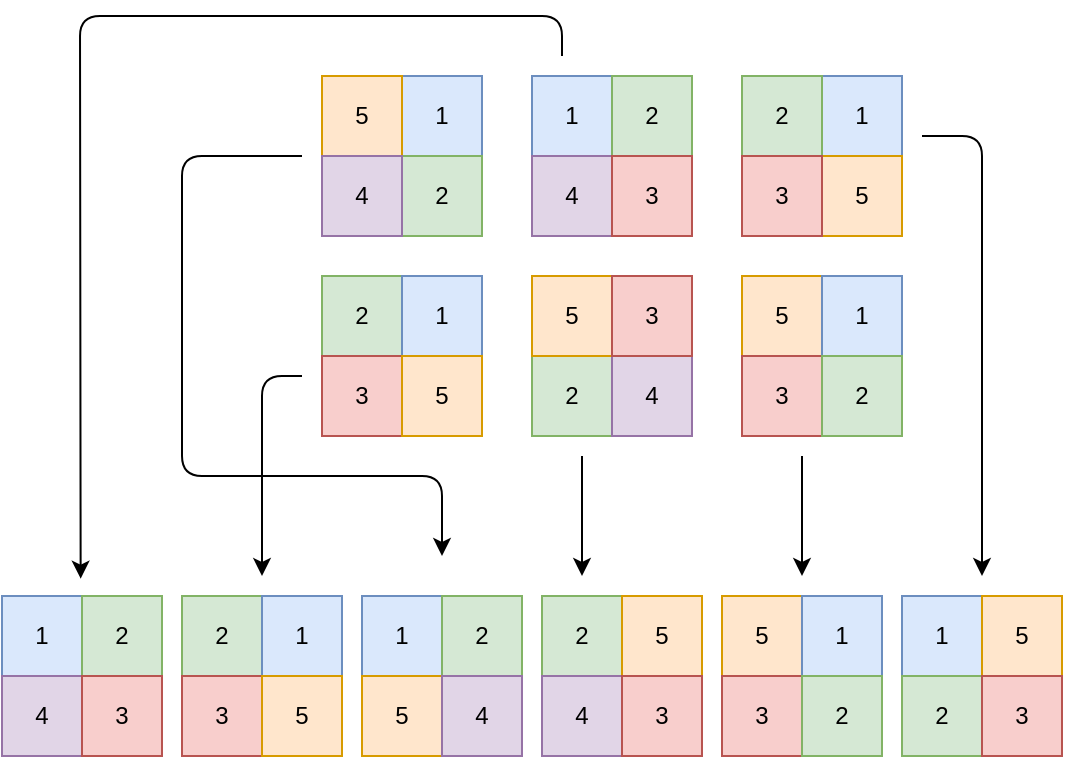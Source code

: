 <mxfile version="10.9.5" type="device"><diagram id="2L1HctkfLebDBFMN2A6T" name="Page-1"><mxGraphModel dx="782" dy="467" grid="1" gridSize="10" guides="1" tooltips="1" connect="1" arrows="1" fold="1" page="1" pageScale="1" pageWidth="850" pageHeight="1100" math="0" shadow="0"><root><mxCell id="0"/><mxCell id="1" parent="0"/><mxCell id="3KUCvdo9UOYjx7KFnIgJ-1" value="1" style="whiteSpace=wrap;html=1;aspect=fixed;fillColor=#dae8fc;strokeColor=#6c8ebf;" vertex="1" parent="1"><mxGeometry x="425" y="100" width="40" height="40" as="geometry"/></mxCell><mxCell id="3KUCvdo9UOYjx7KFnIgJ-2" value="2" style="whiteSpace=wrap;html=1;aspect=fixed;fillColor=#d5e8d4;strokeColor=#82b366;" vertex="1" parent="1"><mxGeometry x="465" y="100" width="40" height="40" as="geometry"/></mxCell><mxCell id="3KUCvdo9UOYjx7KFnIgJ-3" value="4" style="whiteSpace=wrap;html=1;aspect=fixed;fillColor=#e1d5e7;strokeColor=#9673a6;" vertex="1" parent="1"><mxGeometry x="425" y="140" width="40" height="40" as="geometry"/></mxCell><mxCell id="3KUCvdo9UOYjx7KFnIgJ-4" value="3" style="whiteSpace=wrap;html=1;aspect=fixed;fillColor=#f8cecc;strokeColor=#b85450;" vertex="1" parent="1"><mxGeometry x="465" y="140" width="40" height="40" as="geometry"/></mxCell><mxCell id="3KUCvdo9UOYjx7KFnIgJ-5" value="2" style="whiteSpace=wrap;html=1;aspect=fixed;fillColor=#d5e8d4;strokeColor=#82b366;" vertex="1" parent="1"><mxGeometry x="320" y="200" width="40" height="40" as="geometry"/></mxCell><mxCell id="3KUCvdo9UOYjx7KFnIgJ-6" value="1" style="whiteSpace=wrap;html=1;aspect=fixed;fillColor=#dae8fc;strokeColor=#6c8ebf;" vertex="1" parent="1"><mxGeometry x="360" y="200" width="40" height="40" as="geometry"/></mxCell><mxCell id="3KUCvdo9UOYjx7KFnIgJ-7" value="3" style="whiteSpace=wrap;html=1;aspect=fixed;fillColor=#f8cecc;strokeColor=#b85450;" vertex="1" parent="1"><mxGeometry x="320" y="240" width="40" height="40" as="geometry"/></mxCell><mxCell id="3KUCvdo9UOYjx7KFnIgJ-8" value="5" style="whiteSpace=wrap;html=1;aspect=fixed;fillColor=#ffe6cc;strokeColor=#d79b00;" vertex="1" parent="1"><mxGeometry x="360" y="240" width="40" height="40" as="geometry"/></mxCell><mxCell id="3KUCvdo9UOYjx7KFnIgJ-9" value="1" style="whiteSpace=wrap;html=1;aspect=fixed;fillColor=#dae8fc;strokeColor=#6c8ebf;" vertex="1" parent="1"><mxGeometry x="360" y="100" width="40" height="40" as="geometry"/></mxCell><mxCell id="3KUCvdo9UOYjx7KFnIgJ-10" value="2" style="whiteSpace=wrap;html=1;aspect=fixed;fillColor=#d5e8d4;strokeColor=#82b366;" vertex="1" parent="1"><mxGeometry x="360" y="140" width="40" height="40" as="geometry"/></mxCell><mxCell id="3KUCvdo9UOYjx7KFnIgJ-11" value="5" style="whiteSpace=wrap;html=1;aspect=fixed;fillColor=#ffe6cc;strokeColor=#d79b00;" vertex="1" parent="1"><mxGeometry x="320" y="100" width="40" height="40" as="geometry"/></mxCell><mxCell id="3KUCvdo9UOYjx7KFnIgJ-12" value="4" style="whiteSpace=wrap;html=1;aspect=fixed;fillColor=#e1d5e7;strokeColor=#9673a6;" vertex="1" parent="1"><mxGeometry x="320" y="140" width="40" height="40" as="geometry"/></mxCell><mxCell id="3KUCvdo9UOYjx7KFnIgJ-13" value="2" style="whiteSpace=wrap;html=1;aspect=fixed;fillColor=#d5e8d4;strokeColor=#82b366;" vertex="1" parent="1"><mxGeometry x="425" y="240" width="40" height="40" as="geometry"/></mxCell><mxCell id="3KUCvdo9UOYjx7KFnIgJ-14" value="5" style="whiteSpace=wrap;html=1;aspect=fixed;fillColor=#ffe6cc;strokeColor=#d79b00;" vertex="1" parent="1"><mxGeometry x="425" y="200" width="40" height="40" as="geometry"/></mxCell><mxCell id="3KUCvdo9UOYjx7KFnIgJ-15" value="4" style="whiteSpace=wrap;html=1;aspect=fixed;fillColor=#e1d5e7;strokeColor=#9673a6;" vertex="1" parent="1"><mxGeometry x="465" y="240" width="40" height="40" as="geometry"/></mxCell><mxCell id="3KUCvdo9UOYjx7KFnIgJ-16" value="3" style="whiteSpace=wrap;html=1;aspect=fixed;fillColor=#f8cecc;strokeColor=#b85450;" vertex="1" parent="1"><mxGeometry x="465" y="200" width="40" height="40" as="geometry"/></mxCell><mxCell id="3KUCvdo9UOYjx7KFnIgJ-17" value="5" style="whiteSpace=wrap;html=1;aspect=fixed;fillColor=#ffe6cc;strokeColor=#d79b00;" vertex="1" parent="1"><mxGeometry x="530" y="200" width="40" height="40" as="geometry"/></mxCell><mxCell id="3KUCvdo9UOYjx7KFnIgJ-18" value="1" style="whiteSpace=wrap;html=1;aspect=fixed;fillColor=#dae8fc;strokeColor=#6c8ebf;" vertex="1" parent="1"><mxGeometry x="570" y="200" width="40" height="40" as="geometry"/></mxCell><mxCell id="3KUCvdo9UOYjx7KFnIgJ-19" value="3" style="whiteSpace=wrap;html=1;aspect=fixed;fillColor=#f8cecc;strokeColor=#b85450;" vertex="1" parent="1"><mxGeometry x="530" y="240" width="40" height="40" as="geometry"/></mxCell><mxCell id="3KUCvdo9UOYjx7KFnIgJ-20" value="2" style="whiteSpace=wrap;html=1;aspect=fixed;fillColor=#d5e8d4;strokeColor=#82b366;" vertex="1" parent="1"><mxGeometry x="570" y="240" width="40" height="40" as="geometry"/></mxCell><mxCell id="3KUCvdo9UOYjx7KFnIgJ-21" value="1" style="whiteSpace=wrap;html=1;aspect=fixed;fillColor=#dae8fc;strokeColor=#6c8ebf;" vertex="1" parent="1"><mxGeometry x="570" y="100" width="40" height="40" as="geometry"/></mxCell><mxCell id="3KUCvdo9UOYjx7KFnIgJ-22" value="5" style="whiteSpace=wrap;html=1;aspect=fixed;fillColor=#ffe6cc;strokeColor=#d79b00;" vertex="1" parent="1"><mxGeometry x="570" y="140" width="40" height="40" as="geometry"/></mxCell><mxCell id="3KUCvdo9UOYjx7KFnIgJ-23" value="2" style="whiteSpace=wrap;html=1;aspect=fixed;fillColor=#d5e8d4;strokeColor=#82b366;" vertex="1" parent="1"><mxGeometry x="530" y="100" width="40" height="40" as="geometry"/></mxCell><mxCell id="3KUCvdo9UOYjx7KFnIgJ-24" value="3" style="whiteSpace=wrap;html=1;aspect=fixed;fillColor=#f8cecc;strokeColor=#b85450;" vertex="1" parent="1"><mxGeometry x="530" y="140" width="40" height="40" as="geometry"/></mxCell><mxCell id="3KUCvdo9UOYjx7KFnIgJ-25" value="1" style="whiteSpace=wrap;html=1;aspect=fixed;fillColor=#dae8fc;strokeColor=#6c8ebf;" vertex="1" parent="1"><mxGeometry x="160" y="360" width="40" height="40" as="geometry"/></mxCell><mxCell id="3KUCvdo9UOYjx7KFnIgJ-26" value="2" style="whiteSpace=wrap;html=1;aspect=fixed;fillColor=#d5e8d4;strokeColor=#82b366;" vertex="1" parent="1"><mxGeometry x="200" y="360" width="40" height="40" as="geometry"/></mxCell><mxCell id="3KUCvdo9UOYjx7KFnIgJ-27" value="4" style="whiteSpace=wrap;html=1;aspect=fixed;fillColor=#e1d5e7;strokeColor=#9673a6;" vertex="1" parent="1"><mxGeometry x="160" y="400" width="40" height="40" as="geometry"/></mxCell><mxCell id="3KUCvdo9UOYjx7KFnIgJ-28" value="3" style="whiteSpace=wrap;html=1;aspect=fixed;fillColor=#f8cecc;strokeColor=#b85450;" vertex="1" parent="1"><mxGeometry x="200" y="400" width="40" height="40" as="geometry"/></mxCell><mxCell id="3KUCvdo9UOYjx7KFnIgJ-29" value="2" style="whiteSpace=wrap;html=1;aspect=fixed;fillColor=#d5e8d4;strokeColor=#82b366;" vertex="1" parent="1"><mxGeometry x="250" y="360" width="40" height="40" as="geometry"/></mxCell><mxCell id="3KUCvdo9UOYjx7KFnIgJ-30" value="1" style="whiteSpace=wrap;html=1;aspect=fixed;fillColor=#dae8fc;strokeColor=#6c8ebf;" vertex="1" parent="1"><mxGeometry x="290" y="360" width="40" height="40" as="geometry"/></mxCell><mxCell id="3KUCvdo9UOYjx7KFnIgJ-31" value="3" style="whiteSpace=wrap;html=1;aspect=fixed;fillColor=#f8cecc;strokeColor=#b85450;" vertex="1" parent="1"><mxGeometry x="250" y="400" width="40" height="40" as="geometry"/></mxCell><mxCell id="3KUCvdo9UOYjx7KFnIgJ-32" value="5" style="whiteSpace=wrap;html=1;aspect=fixed;fillColor=#ffe6cc;strokeColor=#d79b00;" vertex="1" parent="1"><mxGeometry x="290" y="400" width="40" height="40" as="geometry"/></mxCell><mxCell id="3KUCvdo9UOYjx7KFnIgJ-33" value="1" style="whiteSpace=wrap;html=1;aspect=fixed;fillColor=#dae8fc;strokeColor=#6c8ebf;" vertex="1" parent="1"><mxGeometry x="340" y="360" width="40" height="40" as="geometry"/></mxCell><mxCell id="3KUCvdo9UOYjx7KFnIgJ-34" value="2" style="whiteSpace=wrap;html=1;aspect=fixed;fillColor=#d5e8d4;strokeColor=#82b366;" vertex="1" parent="1"><mxGeometry x="380" y="360" width="40" height="40" as="geometry"/></mxCell><mxCell id="3KUCvdo9UOYjx7KFnIgJ-35" value="5" style="whiteSpace=wrap;html=1;aspect=fixed;fillColor=#ffe6cc;strokeColor=#d79b00;" vertex="1" parent="1"><mxGeometry x="340" y="400" width="40" height="40" as="geometry"/></mxCell><mxCell id="3KUCvdo9UOYjx7KFnIgJ-36" value="4" style="whiteSpace=wrap;html=1;aspect=fixed;fillColor=#e1d5e7;strokeColor=#9673a6;" vertex="1" parent="1"><mxGeometry x="380" y="400" width="40" height="40" as="geometry"/></mxCell><mxCell id="3KUCvdo9UOYjx7KFnIgJ-37" value="2" style="whiteSpace=wrap;html=1;aspect=fixed;fillColor=#d5e8d4;strokeColor=#82b366;" vertex="1" parent="1"><mxGeometry x="430" y="360" width="40" height="40" as="geometry"/></mxCell><mxCell id="3KUCvdo9UOYjx7KFnIgJ-38" value="5" style="whiteSpace=wrap;html=1;aspect=fixed;fillColor=#ffe6cc;strokeColor=#d79b00;" vertex="1" parent="1"><mxGeometry x="470" y="360" width="40" height="40" as="geometry"/></mxCell><mxCell id="3KUCvdo9UOYjx7KFnIgJ-39" value="4" style="whiteSpace=wrap;html=1;aspect=fixed;fillColor=#e1d5e7;strokeColor=#9673a6;" vertex="1" parent="1"><mxGeometry x="430" y="400" width="40" height="40" as="geometry"/></mxCell><mxCell id="3KUCvdo9UOYjx7KFnIgJ-40" value="3" style="whiteSpace=wrap;html=1;aspect=fixed;fillColor=#f8cecc;strokeColor=#b85450;" vertex="1" parent="1"><mxGeometry x="470" y="400" width="40" height="40" as="geometry"/></mxCell><mxCell id="3KUCvdo9UOYjx7KFnIgJ-41" value="5" style="whiteSpace=wrap;html=1;aspect=fixed;fillColor=#ffe6cc;strokeColor=#d79b00;" vertex="1" parent="1"><mxGeometry x="520" y="360" width="40" height="40" as="geometry"/></mxCell><mxCell id="3KUCvdo9UOYjx7KFnIgJ-42" value="1" style="whiteSpace=wrap;html=1;aspect=fixed;fillColor=#dae8fc;strokeColor=#6c8ebf;" vertex="1" parent="1"><mxGeometry x="560" y="360" width="40" height="40" as="geometry"/></mxCell><mxCell id="3KUCvdo9UOYjx7KFnIgJ-43" value="3" style="whiteSpace=wrap;html=1;aspect=fixed;fillColor=#f8cecc;strokeColor=#b85450;" vertex="1" parent="1"><mxGeometry x="520" y="400" width="40" height="40" as="geometry"/></mxCell><mxCell id="3KUCvdo9UOYjx7KFnIgJ-44" value="2" style="whiteSpace=wrap;html=1;aspect=fixed;fillColor=#d5e8d4;strokeColor=#82b366;" vertex="1" parent="1"><mxGeometry x="560" y="400" width="40" height="40" as="geometry"/></mxCell><mxCell id="3KUCvdo9UOYjx7KFnIgJ-45" value="1" style="whiteSpace=wrap;html=1;aspect=fixed;fillColor=#dae8fc;strokeColor=#6c8ebf;" vertex="1" parent="1"><mxGeometry x="610" y="360" width="40" height="40" as="geometry"/></mxCell><mxCell id="3KUCvdo9UOYjx7KFnIgJ-46" value="5" style="whiteSpace=wrap;html=1;aspect=fixed;fillColor=#ffe6cc;strokeColor=#d79b00;" vertex="1" parent="1"><mxGeometry x="650" y="360" width="40" height="40" as="geometry"/></mxCell><mxCell id="3KUCvdo9UOYjx7KFnIgJ-47" value="2" style="whiteSpace=wrap;html=1;aspect=fixed;fillColor=#d5e8d4;strokeColor=#82b366;" vertex="1" parent="1"><mxGeometry x="610" y="400" width="40" height="40" as="geometry"/></mxCell><mxCell id="3KUCvdo9UOYjx7KFnIgJ-48" value="3" style="whiteSpace=wrap;html=1;aspect=fixed;fillColor=#f8cecc;strokeColor=#b85450;" vertex="1" parent="1"><mxGeometry x="650" y="400" width="40" height="40" as="geometry"/></mxCell><mxCell id="3KUCvdo9UOYjx7KFnIgJ-49" value="" style="endArrow=classic;html=1;" edge="1" parent="1"><mxGeometry width="50" height="50" relative="1" as="geometry"><mxPoint x="310" y="250" as="sourcePoint"/><mxPoint x="290" y="350" as="targetPoint"/><Array as="points"><mxPoint x="290" y="250"/></Array></mxGeometry></mxCell><mxCell id="3KUCvdo9UOYjx7KFnIgJ-50" value="" style="endArrow=classic;html=1;entryX=-0.017;entryY=-0.217;entryDx=0;entryDy=0;entryPerimeter=0;" edge="1" parent="1" target="3KUCvdo9UOYjx7KFnIgJ-26"><mxGeometry width="50" height="50" relative="1" as="geometry"><mxPoint x="440" y="90" as="sourcePoint"/><mxPoint x="210" y="460" as="targetPoint"/><Array as="points"><mxPoint x="440" y="70"/><mxPoint x="199" y="70"/></Array></mxGeometry></mxCell><mxCell id="3KUCvdo9UOYjx7KFnIgJ-51" value="" style="endArrow=classic;html=1;" edge="1" parent="1"><mxGeometry width="50" height="50" relative="1" as="geometry"><mxPoint x="620" y="130" as="sourcePoint"/><mxPoint x="650" y="350" as="targetPoint"/><Array as="points"><mxPoint x="650" y="130"/></Array></mxGeometry></mxCell><mxCell id="3KUCvdo9UOYjx7KFnIgJ-52" value="" style="endArrow=classic;html=1;" edge="1" parent="1"><mxGeometry width="50" height="50" relative="1" as="geometry"><mxPoint x="560" y="290" as="sourcePoint"/><mxPoint x="560" y="350" as="targetPoint"/></mxGeometry></mxCell><mxCell id="3KUCvdo9UOYjx7KFnIgJ-53" value="" style="endArrow=classic;html=1;" edge="1" parent="1"><mxGeometry width="50" height="50" relative="1" as="geometry"><mxPoint x="450" y="290" as="sourcePoint"/><mxPoint x="450" y="350" as="targetPoint"/></mxGeometry></mxCell><mxCell id="3KUCvdo9UOYjx7KFnIgJ-54" value="" style="endArrow=classic;html=1;" edge="1" parent="1"><mxGeometry width="50" height="50" relative="1" as="geometry"><mxPoint x="310" y="140" as="sourcePoint"/><mxPoint x="380" y="340" as="targetPoint"/><Array as="points"><mxPoint x="250" y="140"/><mxPoint x="250" y="300"/><mxPoint x="380" y="300"/></Array></mxGeometry></mxCell></root></mxGraphModel></diagram></mxfile>